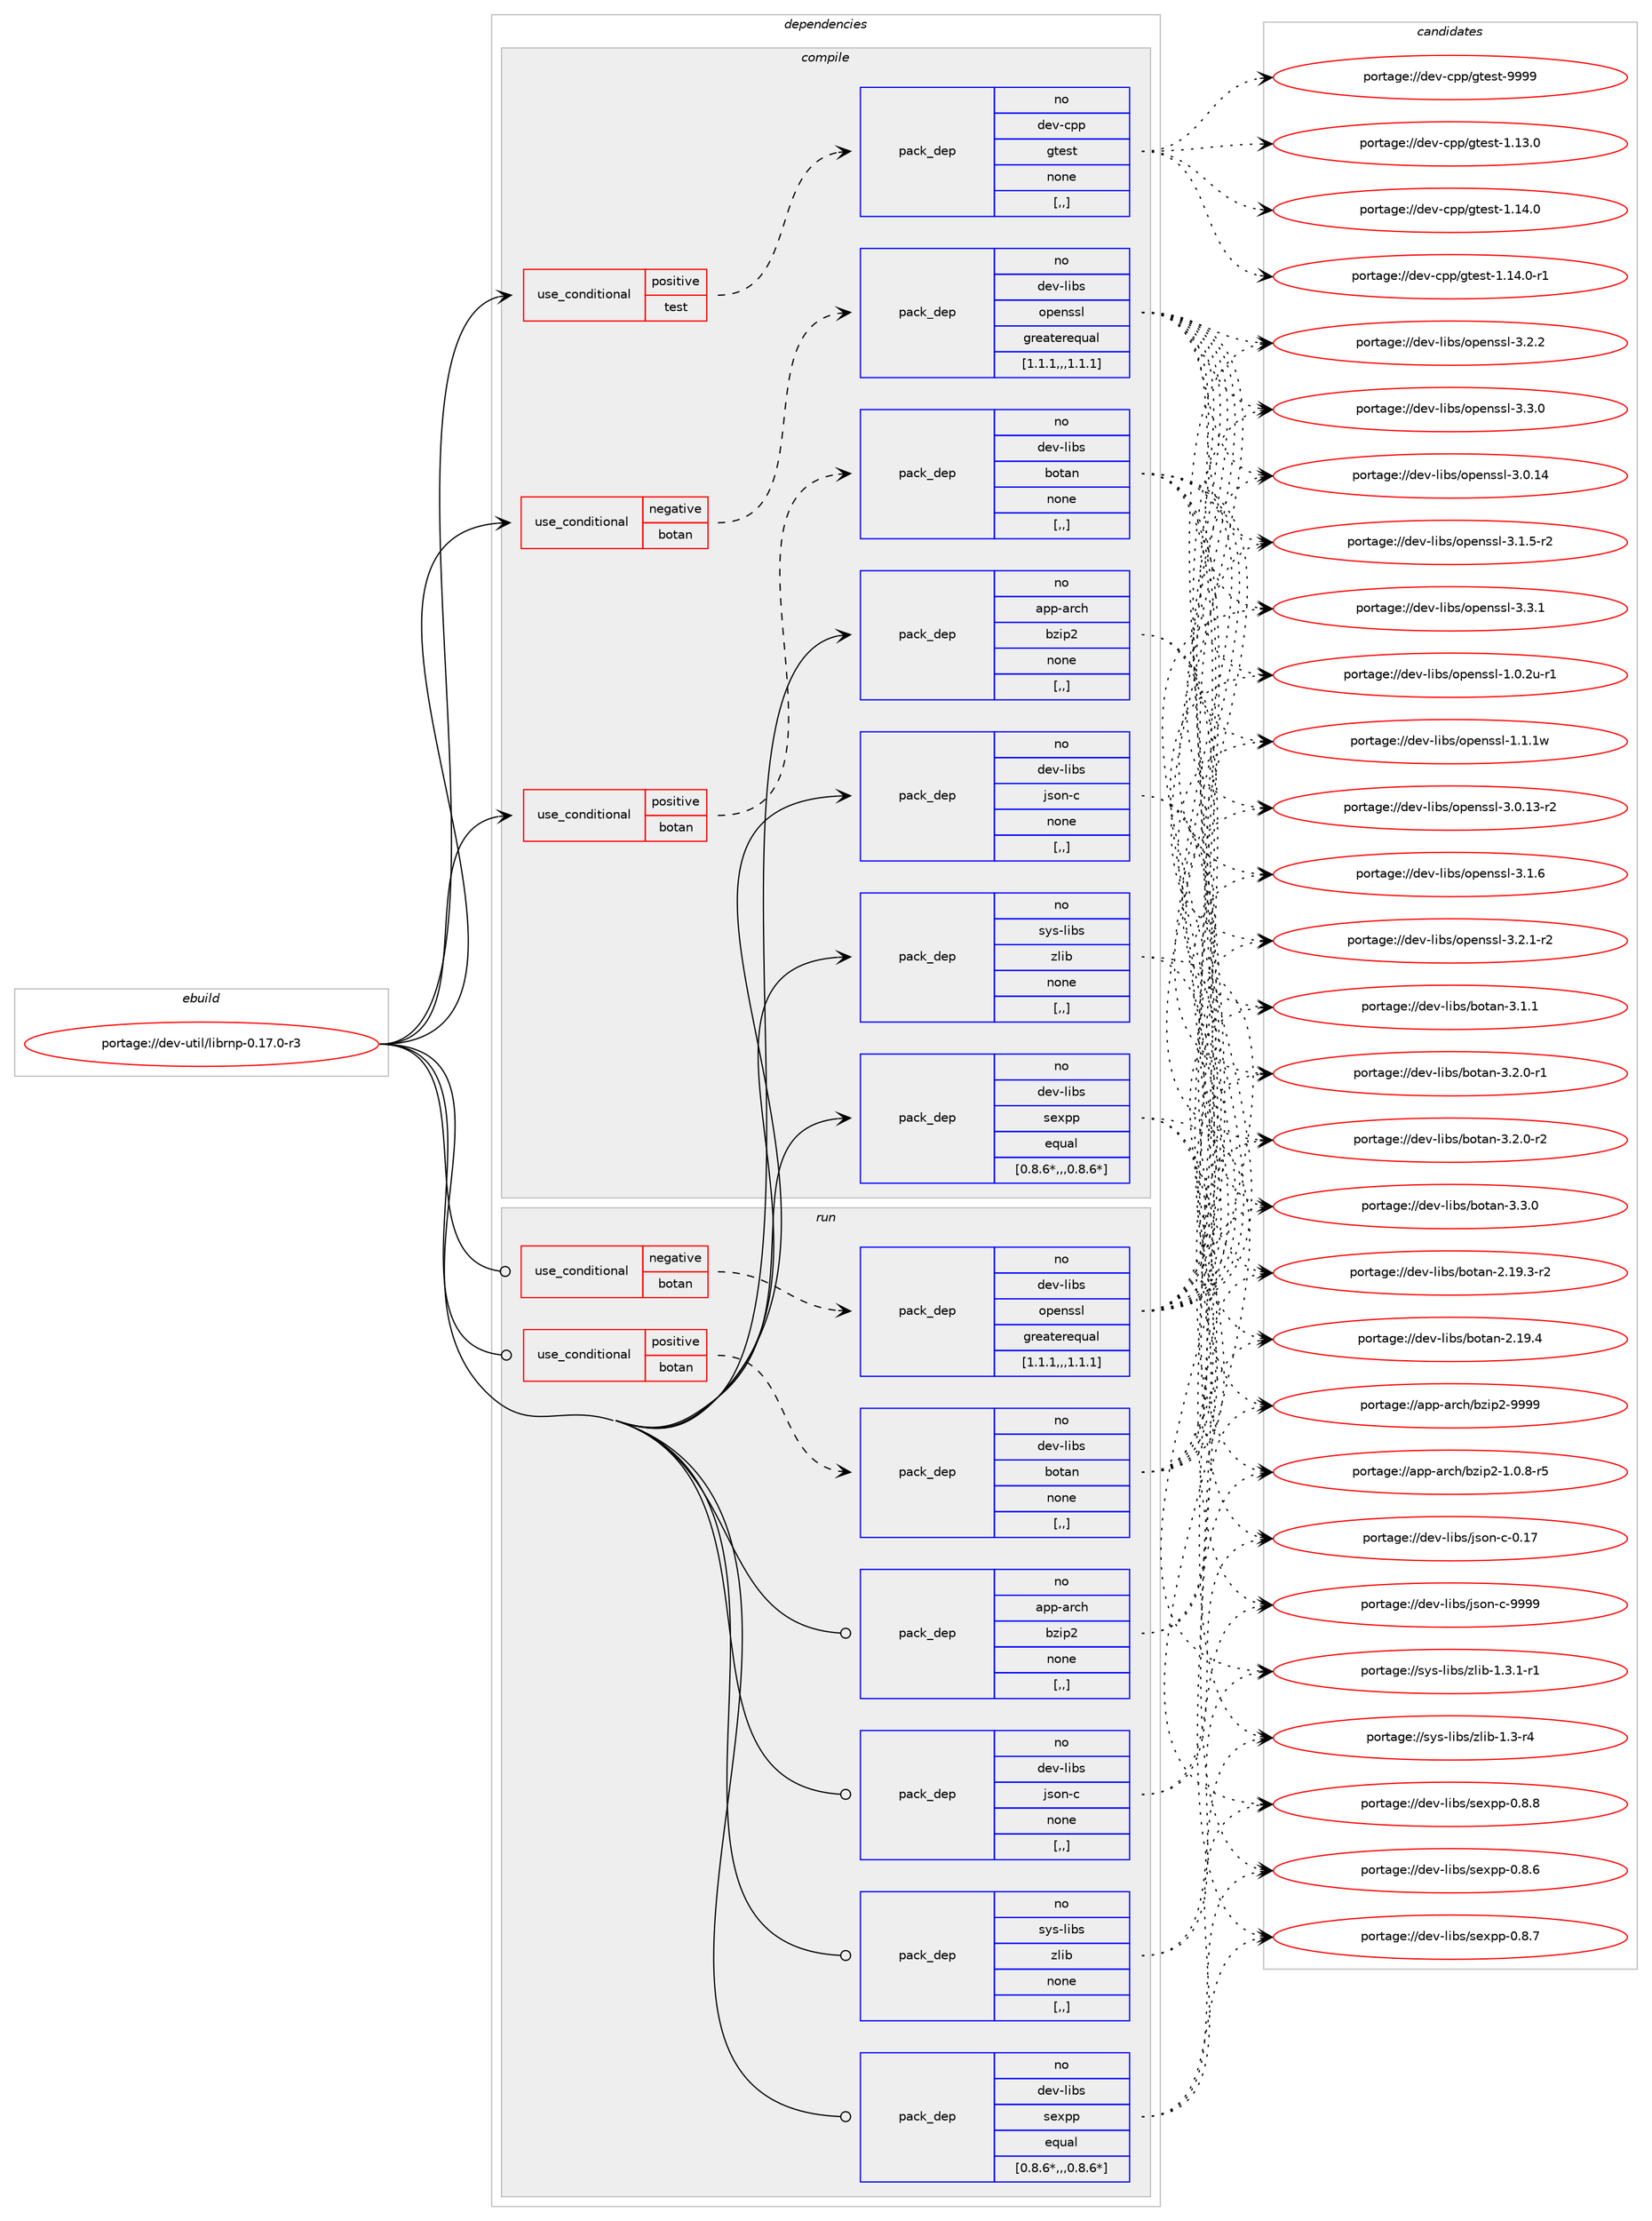 digraph prolog {

# *************
# Graph options
# *************

newrank=true;
concentrate=true;
compound=true;
graph [rankdir=LR,fontname=Helvetica,fontsize=10,ranksep=1.5];#, ranksep=2.5, nodesep=0.2];
edge  [arrowhead=vee];
node  [fontname=Helvetica,fontsize=10];

# **********
# The ebuild
# **********

subgraph cluster_leftcol {
color=gray;
rank=same;
label=<<i>ebuild</i>>;
id [label="portage://dev-util/librnp-0.17.0-r3", color=red, width=4, href="../dev-util/librnp-0.17.0-r3.svg"];
}

# ****************
# The dependencies
# ****************

subgraph cluster_midcol {
color=gray;
label=<<i>dependencies</i>>;
subgraph cluster_compile {
fillcolor="#eeeeee";
style=filled;
label=<<i>compile</i>>;
subgraph cond59457 {
dependency212142 [label=<<TABLE BORDER="0" CELLBORDER="1" CELLSPACING="0" CELLPADDING="4"><TR><TD ROWSPAN="3" CELLPADDING="10">use_conditional</TD></TR><TR><TD>negative</TD></TR><TR><TD>botan</TD></TR></TABLE>>, shape=none, color=red];
subgraph pack151271 {
dependency212143 [label=<<TABLE BORDER="0" CELLBORDER="1" CELLSPACING="0" CELLPADDING="4" WIDTH="220"><TR><TD ROWSPAN="6" CELLPADDING="30">pack_dep</TD></TR><TR><TD WIDTH="110">no</TD></TR><TR><TD>dev-libs</TD></TR><TR><TD>openssl</TD></TR><TR><TD>greaterequal</TD></TR><TR><TD>[1.1.1,,,1.1.1]</TD></TR></TABLE>>, shape=none, color=blue];
}
dependency212142:e -> dependency212143:w [weight=20,style="dashed",arrowhead="vee"];
}
id:e -> dependency212142:w [weight=20,style="solid",arrowhead="vee"];
subgraph cond59458 {
dependency212144 [label=<<TABLE BORDER="0" CELLBORDER="1" CELLSPACING="0" CELLPADDING="4"><TR><TD ROWSPAN="3" CELLPADDING="10">use_conditional</TD></TR><TR><TD>positive</TD></TR><TR><TD>botan</TD></TR></TABLE>>, shape=none, color=red];
subgraph pack151272 {
dependency212145 [label=<<TABLE BORDER="0" CELLBORDER="1" CELLSPACING="0" CELLPADDING="4" WIDTH="220"><TR><TD ROWSPAN="6" CELLPADDING="30">pack_dep</TD></TR><TR><TD WIDTH="110">no</TD></TR><TR><TD>dev-libs</TD></TR><TR><TD>botan</TD></TR><TR><TD>none</TD></TR><TR><TD>[,,]</TD></TR></TABLE>>, shape=none, color=blue];
}
dependency212144:e -> dependency212145:w [weight=20,style="dashed",arrowhead="vee"];
}
id:e -> dependency212144:w [weight=20,style="solid",arrowhead="vee"];
subgraph cond59459 {
dependency212146 [label=<<TABLE BORDER="0" CELLBORDER="1" CELLSPACING="0" CELLPADDING="4"><TR><TD ROWSPAN="3" CELLPADDING="10">use_conditional</TD></TR><TR><TD>positive</TD></TR><TR><TD>test</TD></TR></TABLE>>, shape=none, color=red];
subgraph pack151273 {
dependency212147 [label=<<TABLE BORDER="0" CELLBORDER="1" CELLSPACING="0" CELLPADDING="4" WIDTH="220"><TR><TD ROWSPAN="6" CELLPADDING="30">pack_dep</TD></TR><TR><TD WIDTH="110">no</TD></TR><TR><TD>dev-cpp</TD></TR><TR><TD>gtest</TD></TR><TR><TD>none</TD></TR><TR><TD>[,,]</TD></TR></TABLE>>, shape=none, color=blue];
}
dependency212146:e -> dependency212147:w [weight=20,style="dashed",arrowhead="vee"];
}
id:e -> dependency212146:w [weight=20,style="solid",arrowhead="vee"];
subgraph pack151274 {
dependency212148 [label=<<TABLE BORDER="0" CELLBORDER="1" CELLSPACING="0" CELLPADDING="4" WIDTH="220"><TR><TD ROWSPAN="6" CELLPADDING="30">pack_dep</TD></TR><TR><TD WIDTH="110">no</TD></TR><TR><TD>app-arch</TD></TR><TR><TD>bzip2</TD></TR><TR><TD>none</TD></TR><TR><TD>[,,]</TD></TR></TABLE>>, shape=none, color=blue];
}
id:e -> dependency212148:w [weight=20,style="solid",arrowhead="vee"];
subgraph pack151275 {
dependency212149 [label=<<TABLE BORDER="0" CELLBORDER="1" CELLSPACING="0" CELLPADDING="4" WIDTH="220"><TR><TD ROWSPAN="6" CELLPADDING="30">pack_dep</TD></TR><TR><TD WIDTH="110">no</TD></TR><TR><TD>dev-libs</TD></TR><TR><TD>json-c</TD></TR><TR><TD>none</TD></TR><TR><TD>[,,]</TD></TR></TABLE>>, shape=none, color=blue];
}
id:e -> dependency212149:w [weight=20,style="solid",arrowhead="vee"];
subgraph pack151276 {
dependency212150 [label=<<TABLE BORDER="0" CELLBORDER="1" CELLSPACING="0" CELLPADDING="4" WIDTH="220"><TR><TD ROWSPAN="6" CELLPADDING="30">pack_dep</TD></TR><TR><TD WIDTH="110">no</TD></TR><TR><TD>dev-libs</TD></TR><TR><TD>sexpp</TD></TR><TR><TD>equal</TD></TR><TR><TD>[0.8.6*,,,0.8.6*]</TD></TR></TABLE>>, shape=none, color=blue];
}
id:e -> dependency212150:w [weight=20,style="solid",arrowhead="vee"];
subgraph pack151277 {
dependency212151 [label=<<TABLE BORDER="0" CELLBORDER="1" CELLSPACING="0" CELLPADDING="4" WIDTH="220"><TR><TD ROWSPAN="6" CELLPADDING="30">pack_dep</TD></TR><TR><TD WIDTH="110">no</TD></TR><TR><TD>sys-libs</TD></TR><TR><TD>zlib</TD></TR><TR><TD>none</TD></TR><TR><TD>[,,]</TD></TR></TABLE>>, shape=none, color=blue];
}
id:e -> dependency212151:w [weight=20,style="solid",arrowhead="vee"];
}
subgraph cluster_compileandrun {
fillcolor="#eeeeee";
style=filled;
label=<<i>compile and run</i>>;
}
subgraph cluster_run {
fillcolor="#eeeeee";
style=filled;
label=<<i>run</i>>;
subgraph cond59460 {
dependency212152 [label=<<TABLE BORDER="0" CELLBORDER="1" CELLSPACING="0" CELLPADDING="4"><TR><TD ROWSPAN="3" CELLPADDING="10">use_conditional</TD></TR><TR><TD>negative</TD></TR><TR><TD>botan</TD></TR></TABLE>>, shape=none, color=red];
subgraph pack151278 {
dependency212153 [label=<<TABLE BORDER="0" CELLBORDER="1" CELLSPACING="0" CELLPADDING="4" WIDTH="220"><TR><TD ROWSPAN="6" CELLPADDING="30">pack_dep</TD></TR><TR><TD WIDTH="110">no</TD></TR><TR><TD>dev-libs</TD></TR><TR><TD>openssl</TD></TR><TR><TD>greaterequal</TD></TR><TR><TD>[1.1.1,,,1.1.1]</TD></TR></TABLE>>, shape=none, color=blue];
}
dependency212152:e -> dependency212153:w [weight=20,style="dashed",arrowhead="vee"];
}
id:e -> dependency212152:w [weight=20,style="solid",arrowhead="odot"];
subgraph cond59461 {
dependency212154 [label=<<TABLE BORDER="0" CELLBORDER="1" CELLSPACING="0" CELLPADDING="4"><TR><TD ROWSPAN="3" CELLPADDING="10">use_conditional</TD></TR><TR><TD>positive</TD></TR><TR><TD>botan</TD></TR></TABLE>>, shape=none, color=red];
subgraph pack151279 {
dependency212155 [label=<<TABLE BORDER="0" CELLBORDER="1" CELLSPACING="0" CELLPADDING="4" WIDTH="220"><TR><TD ROWSPAN="6" CELLPADDING="30">pack_dep</TD></TR><TR><TD WIDTH="110">no</TD></TR><TR><TD>dev-libs</TD></TR><TR><TD>botan</TD></TR><TR><TD>none</TD></TR><TR><TD>[,,]</TD></TR></TABLE>>, shape=none, color=blue];
}
dependency212154:e -> dependency212155:w [weight=20,style="dashed",arrowhead="vee"];
}
id:e -> dependency212154:w [weight=20,style="solid",arrowhead="odot"];
subgraph pack151280 {
dependency212156 [label=<<TABLE BORDER="0" CELLBORDER="1" CELLSPACING="0" CELLPADDING="4" WIDTH="220"><TR><TD ROWSPAN="6" CELLPADDING="30">pack_dep</TD></TR><TR><TD WIDTH="110">no</TD></TR><TR><TD>app-arch</TD></TR><TR><TD>bzip2</TD></TR><TR><TD>none</TD></TR><TR><TD>[,,]</TD></TR></TABLE>>, shape=none, color=blue];
}
id:e -> dependency212156:w [weight=20,style="solid",arrowhead="odot"];
subgraph pack151281 {
dependency212157 [label=<<TABLE BORDER="0" CELLBORDER="1" CELLSPACING="0" CELLPADDING="4" WIDTH="220"><TR><TD ROWSPAN="6" CELLPADDING="30">pack_dep</TD></TR><TR><TD WIDTH="110">no</TD></TR><TR><TD>dev-libs</TD></TR><TR><TD>json-c</TD></TR><TR><TD>none</TD></TR><TR><TD>[,,]</TD></TR></TABLE>>, shape=none, color=blue];
}
id:e -> dependency212157:w [weight=20,style="solid",arrowhead="odot"];
subgraph pack151282 {
dependency212158 [label=<<TABLE BORDER="0" CELLBORDER="1" CELLSPACING="0" CELLPADDING="4" WIDTH="220"><TR><TD ROWSPAN="6" CELLPADDING="30">pack_dep</TD></TR><TR><TD WIDTH="110">no</TD></TR><TR><TD>dev-libs</TD></TR><TR><TD>sexpp</TD></TR><TR><TD>equal</TD></TR><TR><TD>[0.8.6*,,,0.8.6*]</TD></TR></TABLE>>, shape=none, color=blue];
}
id:e -> dependency212158:w [weight=20,style="solid",arrowhead="odot"];
subgraph pack151283 {
dependency212159 [label=<<TABLE BORDER="0" CELLBORDER="1" CELLSPACING="0" CELLPADDING="4" WIDTH="220"><TR><TD ROWSPAN="6" CELLPADDING="30">pack_dep</TD></TR><TR><TD WIDTH="110">no</TD></TR><TR><TD>sys-libs</TD></TR><TR><TD>zlib</TD></TR><TR><TD>none</TD></TR><TR><TD>[,,]</TD></TR></TABLE>>, shape=none, color=blue];
}
id:e -> dependency212159:w [weight=20,style="solid",arrowhead="odot"];
}
}

# **************
# The candidates
# **************

subgraph cluster_choices {
rank=same;
color=gray;
label=<<i>candidates</i>>;

subgraph choice151271 {
color=black;
nodesep=1;
choice1001011184510810598115471111121011101151151084549464846501174511449 [label="portage://dev-libs/openssl-1.0.2u-r1", color=red, width=4,href="../dev-libs/openssl-1.0.2u-r1.svg"];
choice100101118451081059811547111112101110115115108454946494649119 [label="portage://dev-libs/openssl-1.1.1w", color=red, width=4,href="../dev-libs/openssl-1.1.1w.svg"];
choice100101118451081059811547111112101110115115108455146484649514511450 [label="portage://dev-libs/openssl-3.0.13-r2", color=red, width=4,href="../dev-libs/openssl-3.0.13-r2.svg"];
choice10010111845108105981154711111210111011511510845514648464952 [label="portage://dev-libs/openssl-3.0.14", color=red, width=4,href="../dev-libs/openssl-3.0.14.svg"];
choice1001011184510810598115471111121011101151151084551464946534511450 [label="portage://dev-libs/openssl-3.1.5-r2", color=red, width=4,href="../dev-libs/openssl-3.1.5-r2.svg"];
choice100101118451081059811547111112101110115115108455146494654 [label="portage://dev-libs/openssl-3.1.6", color=red, width=4,href="../dev-libs/openssl-3.1.6.svg"];
choice1001011184510810598115471111121011101151151084551465046494511450 [label="portage://dev-libs/openssl-3.2.1-r2", color=red, width=4,href="../dev-libs/openssl-3.2.1-r2.svg"];
choice100101118451081059811547111112101110115115108455146504650 [label="portage://dev-libs/openssl-3.2.2", color=red, width=4,href="../dev-libs/openssl-3.2.2.svg"];
choice100101118451081059811547111112101110115115108455146514648 [label="portage://dev-libs/openssl-3.3.0", color=red, width=4,href="../dev-libs/openssl-3.3.0.svg"];
choice100101118451081059811547111112101110115115108455146514649 [label="portage://dev-libs/openssl-3.3.1", color=red, width=4,href="../dev-libs/openssl-3.3.1.svg"];
dependency212143:e -> choice1001011184510810598115471111121011101151151084549464846501174511449:w [style=dotted,weight="100"];
dependency212143:e -> choice100101118451081059811547111112101110115115108454946494649119:w [style=dotted,weight="100"];
dependency212143:e -> choice100101118451081059811547111112101110115115108455146484649514511450:w [style=dotted,weight="100"];
dependency212143:e -> choice10010111845108105981154711111210111011511510845514648464952:w [style=dotted,weight="100"];
dependency212143:e -> choice1001011184510810598115471111121011101151151084551464946534511450:w [style=dotted,weight="100"];
dependency212143:e -> choice100101118451081059811547111112101110115115108455146494654:w [style=dotted,weight="100"];
dependency212143:e -> choice1001011184510810598115471111121011101151151084551465046494511450:w [style=dotted,weight="100"];
dependency212143:e -> choice100101118451081059811547111112101110115115108455146504650:w [style=dotted,weight="100"];
dependency212143:e -> choice100101118451081059811547111112101110115115108455146514648:w [style=dotted,weight="100"];
dependency212143:e -> choice100101118451081059811547111112101110115115108455146514649:w [style=dotted,weight="100"];
}
subgraph choice151272 {
color=black;
nodesep=1;
choice1001011184510810598115479811111697110455046495746514511450 [label="portage://dev-libs/botan-2.19.3-r2", color=red, width=4,href="../dev-libs/botan-2.19.3-r2.svg"];
choice100101118451081059811547981111169711045504649574652 [label="portage://dev-libs/botan-2.19.4", color=red, width=4,href="../dev-libs/botan-2.19.4.svg"];
choice1001011184510810598115479811111697110455146494649 [label="portage://dev-libs/botan-3.1.1", color=red, width=4,href="../dev-libs/botan-3.1.1.svg"];
choice10010111845108105981154798111116971104551465046484511449 [label="portage://dev-libs/botan-3.2.0-r1", color=red, width=4,href="../dev-libs/botan-3.2.0-r1.svg"];
choice10010111845108105981154798111116971104551465046484511450 [label="portage://dev-libs/botan-3.2.0-r2", color=red, width=4,href="../dev-libs/botan-3.2.0-r2.svg"];
choice1001011184510810598115479811111697110455146514648 [label="portage://dev-libs/botan-3.3.0", color=red, width=4,href="../dev-libs/botan-3.3.0.svg"];
dependency212145:e -> choice1001011184510810598115479811111697110455046495746514511450:w [style=dotted,weight="100"];
dependency212145:e -> choice100101118451081059811547981111169711045504649574652:w [style=dotted,weight="100"];
dependency212145:e -> choice1001011184510810598115479811111697110455146494649:w [style=dotted,weight="100"];
dependency212145:e -> choice10010111845108105981154798111116971104551465046484511449:w [style=dotted,weight="100"];
dependency212145:e -> choice10010111845108105981154798111116971104551465046484511450:w [style=dotted,weight="100"];
dependency212145:e -> choice1001011184510810598115479811111697110455146514648:w [style=dotted,weight="100"];
}
subgraph choice151273 {
color=black;
nodesep=1;
choice10010111845991121124710311610111511645494649514648 [label="portage://dev-cpp/gtest-1.13.0", color=red, width=4,href="../dev-cpp/gtest-1.13.0.svg"];
choice10010111845991121124710311610111511645494649524648 [label="portage://dev-cpp/gtest-1.14.0", color=red, width=4,href="../dev-cpp/gtest-1.14.0.svg"];
choice100101118459911211247103116101115116454946495246484511449 [label="portage://dev-cpp/gtest-1.14.0-r1", color=red, width=4,href="../dev-cpp/gtest-1.14.0-r1.svg"];
choice1001011184599112112471031161011151164557575757 [label="portage://dev-cpp/gtest-9999", color=red, width=4,href="../dev-cpp/gtest-9999.svg"];
dependency212147:e -> choice10010111845991121124710311610111511645494649514648:w [style=dotted,weight="100"];
dependency212147:e -> choice10010111845991121124710311610111511645494649524648:w [style=dotted,weight="100"];
dependency212147:e -> choice100101118459911211247103116101115116454946495246484511449:w [style=dotted,weight="100"];
dependency212147:e -> choice1001011184599112112471031161011151164557575757:w [style=dotted,weight="100"];
}
subgraph choice151274 {
color=black;
nodesep=1;
choice971121124597114991044798122105112504549464846564511453 [label="portage://app-arch/bzip2-1.0.8-r5", color=red, width=4,href="../app-arch/bzip2-1.0.8-r5.svg"];
choice971121124597114991044798122105112504557575757 [label="portage://app-arch/bzip2-9999", color=red, width=4,href="../app-arch/bzip2-9999.svg"];
dependency212148:e -> choice971121124597114991044798122105112504549464846564511453:w [style=dotted,weight="100"];
dependency212148:e -> choice971121124597114991044798122105112504557575757:w [style=dotted,weight="100"];
}
subgraph choice151275 {
color=black;
nodesep=1;
choice10010111845108105981154710611511111045994548464955 [label="portage://dev-libs/json-c-0.17", color=red, width=4,href="../dev-libs/json-c-0.17.svg"];
choice10010111845108105981154710611511111045994557575757 [label="portage://dev-libs/json-c-9999", color=red, width=4,href="../dev-libs/json-c-9999.svg"];
dependency212149:e -> choice10010111845108105981154710611511111045994548464955:w [style=dotted,weight="100"];
dependency212149:e -> choice10010111845108105981154710611511111045994557575757:w [style=dotted,weight="100"];
}
subgraph choice151276 {
color=black;
nodesep=1;
choice100101118451081059811547115101120112112454846564654 [label="portage://dev-libs/sexpp-0.8.6", color=red, width=4,href="../dev-libs/sexpp-0.8.6.svg"];
choice100101118451081059811547115101120112112454846564655 [label="portage://dev-libs/sexpp-0.8.7", color=red, width=4,href="../dev-libs/sexpp-0.8.7.svg"];
choice100101118451081059811547115101120112112454846564656 [label="portage://dev-libs/sexpp-0.8.8", color=red, width=4,href="../dev-libs/sexpp-0.8.8.svg"];
dependency212150:e -> choice100101118451081059811547115101120112112454846564654:w [style=dotted,weight="100"];
dependency212150:e -> choice100101118451081059811547115101120112112454846564655:w [style=dotted,weight="100"];
dependency212150:e -> choice100101118451081059811547115101120112112454846564656:w [style=dotted,weight="100"];
}
subgraph choice151277 {
color=black;
nodesep=1;
choice11512111545108105981154712210810598454946514511452 [label="portage://sys-libs/zlib-1.3-r4", color=red, width=4,href="../sys-libs/zlib-1.3-r4.svg"];
choice115121115451081059811547122108105984549465146494511449 [label="portage://sys-libs/zlib-1.3.1-r1", color=red, width=4,href="../sys-libs/zlib-1.3.1-r1.svg"];
dependency212151:e -> choice11512111545108105981154712210810598454946514511452:w [style=dotted,weight="100"];
dependency212151:e -> choice115121115451081059811547122108105984549465146494511449:w [style=dotted,weight="100"];
}
subgraph choice151278 {
color=black;
nodesep=1;
choice1001011184510810598115471111121011101151151084549464846501174511449 [label="portage://dev-libs/openssl-1.0.2u-r1", color=red, width=4,href="../dev-libs/openssl-1.0.2u-r1.svg"];
choice100101118451081059811547111112101110115115108454946494649119 [label="portage://dev-libs/openssl-1.1.1w", color=red, width=4,href="../dev-libs/openssl-1.1.1w.svg"];
choice100101118451081059811547111112101110115115108455146484649514511450 [label="portage://dev-libs/openssl-3.0.13-r2", color=red, width=4,href="../dev-libs/openssl-3.0.13-r2.svg"];
choice10010111845108105981154711111210111011511510845514648464952 [label="portage://dev-libs/openssl-3.0.14", color=red, width=4,href="../dev-libs/openssl-3.0.14.svg"];
choice1001011184510810598115471111121011101151151084551464946534511450 [label="portage://dev-libs/openssl-3.1.5-r2", color=red, width=4,href="../dev-libs/openssl-3.1.5-r2.svg"];
choice100101118451081059811547111112101110115115108455146494654 [label="portage://dev-libs/openssl-3.1.6", color=red, width=4,href="../dev-libs/openssl-3.1.6.svg"];
choice1001011184510810598115471111121011101151151084551465046494511450 [label="portage://dev-libs/openssl-3.2.1-r2", color=red, width=4,href="../dev-libs/openssl-3.2.1-r2.svg"];
choice100101118451081059811547111112101110115115108455146504650 [label="portage://dev-libs/openssl-3.2.2", color=red, width=4,href="../dev-libs/openssl-3.2.2.svg"];
choice100101118451081059811547111112101110115115108455146514648 [label="portage://dev-libs/openssl-3.3.0", color=red, width=4,href="../dev-libs/openssl-3.3.0.svg"];
choice100101118451081059811547111112101110115115108455146514649 [label="portage://dev-libs/openssl-3.3.1", color=red, width=4,href="../dev-libs/openssl-3.3.1.svg"];
dependency212153:e -> choice1001011184510810598115471111121011101151151084549464846501174511449:w [style=dotted,weight="100"];
dependency212153:e -> choice100101118451081059811547111112101110115115108454946494649119:w [style=dotted,weight="100"];
dependency212153:e -> choice100101118451081059811547111112101110115115108455146484649514511450:w [style=dotted,weight="100"];
dependency212153:e -> choice10010111845108105981154711111210111011511510845514648464952:w [style=dotted,weight="100"];
dependency212153:e -> choice1001011184510810598115471111121011101151151084551464946534511450:w [style=dotted,weight="100"];
dependency212153:e -> choice100101118451081059811547111112101110115115108455146494654:w [style=dotted,weight="100"];
dependency212153:e -> choice1001011184510810598115471111121011101151151084551465046494511450:w [style=dotted,weight="100"];
dependency212153:e -> choice100101118451081059811547111112101110115115108455146504650:w [style=dotted,weight="100"];
dependency212153:e -> choice100101118451081059811547111112101110115115108455146514648:w [style=dotted,weight="100"];
dependency212153:e -> choice100101118451081059811547111112101110115115108455146514649:w [style=dotted,weight="100"];
}
subgraph choice151279 {
color=black;
nodesep=1;
choice1001011184510810598115479811111697110455046495746514511450 [label="portage://dev-libs/botan-2.19.3-r2", color=red, width=4,href="../dev-libs/botan-2.19.3-r2.svg"];
choice100101118451081059811547981111169711045504649574652 [label="portage://dev-libs/botan-2.19.4", color=red, width=4,href="../dev-libs/botan-2.19.4.svg"];
choice1001011184510810598115479811111697110455146494649 [label="portage://dev-libs/botan-3.1.1", color=red, width=4,href="../dev-libs/botan-3.1.1.svg"];
choice10010111845108105981154798111116971104551465046484511449 [label="portage://dev-libs/botan-3.2.0-r1", color=red, width=4,href="../dev-libs/botan-3.2.0-r1.svg"];
choice10010111845108105981154798111116971104551465046484511450 [label="portage://dev-libs/botan-3.2.0-r2", color=red, width=4,href="../dev-libs/botan-3.2.0-r2.svg"];
choice1001011184510810598115479811111697110455146514648 [label="portage://dev-libs/botan-3.3.0", color=red, width=4,href="../dev-libs/botan-3.3.0.svg"];
dependency212155:e -> choice1001011184510810598115479811111697110455046495746514511450:w [style=dotted,weight="100"];
dependency212155:e -> choice100101118451081059811547981111169711045504649574652:w [style=dotted,weight="100"];
dependency212155:e -> choice1001011184510810598115479811111697110455146494649:w [style=dotted,weight="100"];
dependency212155:e -> choice10010111845108105981154798111116971104551465046484511449:w [style=dotted,weight="100"];
dependency212155:e -> choice10010111845108105981154798111116971104551465046484511450:w [style=dotted,weight="100"];
dependency212155:e -> choice1001011184510810598115479811111697110455146514648:w [style=dotted,weight="100"];
}
subgraph choice151280 {
color=black;
nodesep=1;
choice971121124597114991044798122105112504549464846564511453 [label="portage://app-arch/bzip2-1.0.8-r5", color=red, width=4,href="../app-arch/bzip2-1.0.8-r5.svg"];
choice971121124597114991044798122105112504557575757 [label="portage://app-arch/bzip2-9999", color=red, width=4,href="../app-arch/bzip2-9999.svg"];
dependency212156:e -> choice971121124597114991044798122105112504549464846564511453:w [style=dotted,weight="100"];
dependency212156:e -> choice971121124597114991044798122105112504557575757:w [style=dotted,weight="100"];
}
subgraph choice151281 {
color=black;
nodesep=1;
choice10010111845108105981154710611511111045994548464955 [label="portage://dev-libs/json-c-0.17", color=red, width=4,href="../dev-libs/json-c-0.17.svg"];
choice10010111845108105981154710611511111045994557575757 [label="portage://dev-libs/json-c-9999", color=red, width=4,href="../dev-libs/json-c-9999.svg"];
dependency212157:e -> choice10010111845108105981154710611511111045994548464955:w [style=dotted,weight="100"];
dependency212157:e -> choice10010111845108105981154710611511111045994557575757:w [style=dotted,weight="100"];
}
subgraph choice151282 {
color=black;
nodesep=1;
choice100101118451081059811547115101120112112454846564654 [label="portage://dev-libs/sexpp-0.8.6", color=red, width=4,href="../dev-libs/sexpp-0.8.6.svg"];
choice100101118451081059811547115101120112112454846564655 [label="portage://dev-libs/sexpp-0.8.7", color=red, width=4,href="../dev-libs/sexpp-0.8.7.svg"];
choice100101118451081059811547115101120112112454846564656 [label="portage://dev-libs/sexpp-0.8.8", color=red, width=4,href="../dev-libs/sexpp-0.8.8.svg"];
dependency212158:e -> choice100101118451081059811547115101120112112454846564654:w [style=dotted,weight="100"];
dependency212158:e -> choice100101118451081059811547115101120112112454846564655:w [style=dotted,weight="100"];
dependency212158:e -> choice100101118451081059811547115101120112112454846564656:w [style=dotted,weight="100"];
}
subgraph choice151283 {
color=black;
nodesep=1;
choice11512111545108105981154712210810598454946514511452 [label="portage://sys-libs/zlib-1.3-r4", color=red, width=4,href="../sys-libs/zlib-1.3-r4.svg"];
choice115121115451081059811547122108105984549465146494511449 [label="portage://sys-libs/zlib-1.3.1-r1", color=red, width=4,href="../sys-libs/zlib-1.3.1-r1.svg"];
dependency212159:e -> choice11512111545108105981154712210810598454946514511452:w [style=dotted,weight="100"];
dependency212159:e -> choice115121115451081059811547122108105984549465146494511449:w [style=dotted,weight="100"];
}
}

}
